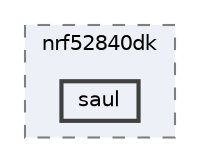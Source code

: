 digraph "/home/mj/Desktop/IoT-Chat-Digitalization/saul/bin/nrf52840dk/saul"
{
 // LATEX_PDF_SIZE
  bgcolor="transparent";
  edge [fontname=Helvetica,fontsize=10,labelfontname=Helvetica,labelfontsize=10];
  node [fontname=Helvetica,fontsize=10,shape=box,height=0.2,width=0.4];
  compound=true
  subgraph clusterdir_74b0b304e835b468d5f688d480ac56cc {
    graph [ bgcolor="#edf0f7", pencolor="grey50", label="nrf52840dk", fontname=Helvetica,fontsize=10 style="filled,dashed", URL="dir_74b0b304e835b468d5f688d480ac56cc.html",tooltip=""]
  dir_52e57550e0dda44bbaceaa02b5820f2e [label="saul", fillcolor="#edf0f7", color="grey25", style="filled,bold", URL="dir_52e57550e0dda44bbaceaa02b5820f2e.html",tooltip=""];
  }
}
